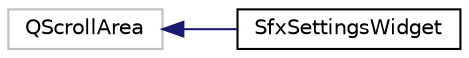 digraph "Graphical Class Hierarchy"
{
 // LATEX_PDF_SIZE
  edge [fontname="Helvetica",fontsize="10",labelfontname="Helvetica",labelfontsize="10"];
  node [fontname="Helvetica",fontsize="10",shape=record];
  rankdir="LR";
  Node42 [label="QScrollArea",height=0.2,width=0.4,color="grey75", fillcolor="white", style="filled",tooltip=" "];
  Node42 -> Node0 [dir="back",color="midnightblue",fontsize="10",style="solid",fontname="Helvetica"];
  Node0 [label="SfxSettingsWidget",height=0.2,width=0.4,color="black", fillcolor="white", style="filled",URL="$class_sfx_settings_widget.html",tooltip=" "];
}

